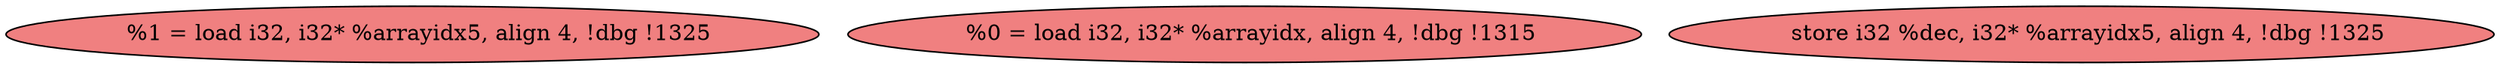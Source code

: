 
digraph G {


node17 [fillcolor=lightcoral,label="  %1 = load i32, i32* %arrayidx5, align 4, !dbg !1325",shape=ellipse,style=filled ]
node15 [fillcolor=lightcoral,label="  %0 = load i32, i32* %arrayidx, align 4, !dbg !1315",shape=ellipse,style=filled ]
node16 [fillcolor=lightcoral,label="  store i32 %dec, i32* %arrayidx5, align 4, !dbg !1325",shape=ellipse,style=filled ]



}
